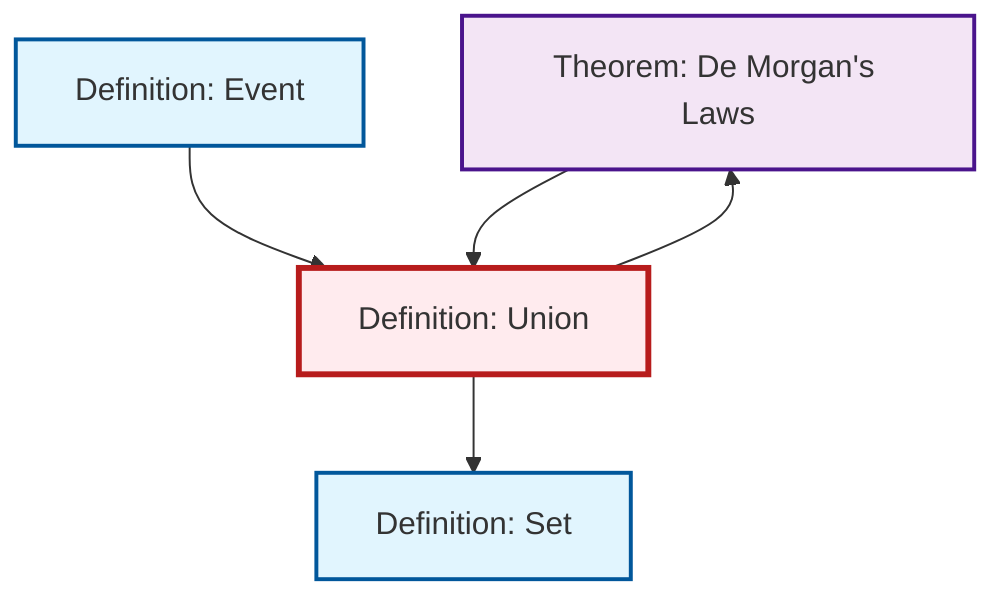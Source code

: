 graph TD
    classDef definition fill:#e1f5fe,stroke:#01579b,stroke-width:2px
    classDef theorem fill:#f3e5f5,stroke:#4a148c,stroke-width:2px
    classDef axiom fill:#fff3e0,stroke:#e65100,stroke-width:2px
    classDef example fill:#e8f5e9,stroke:#1b5e20,stroke-width:2px
    classDef current fill:#ffebee,stroke:#b71c1c,stroke-width:3px
    thm-de-morgan["Theorem: De Morgan's Laws"]:::theorem
    def-union["Definition: Union"]:::definition
    def-set["Definition: Set"]:::definition
    def-event["Definition: Event"]:::definition
    def-union --> def-set
    def-event --> def-union
    thm-de-morgan --> def-union
    def-union --> thm-de-morgan
    class def-union current